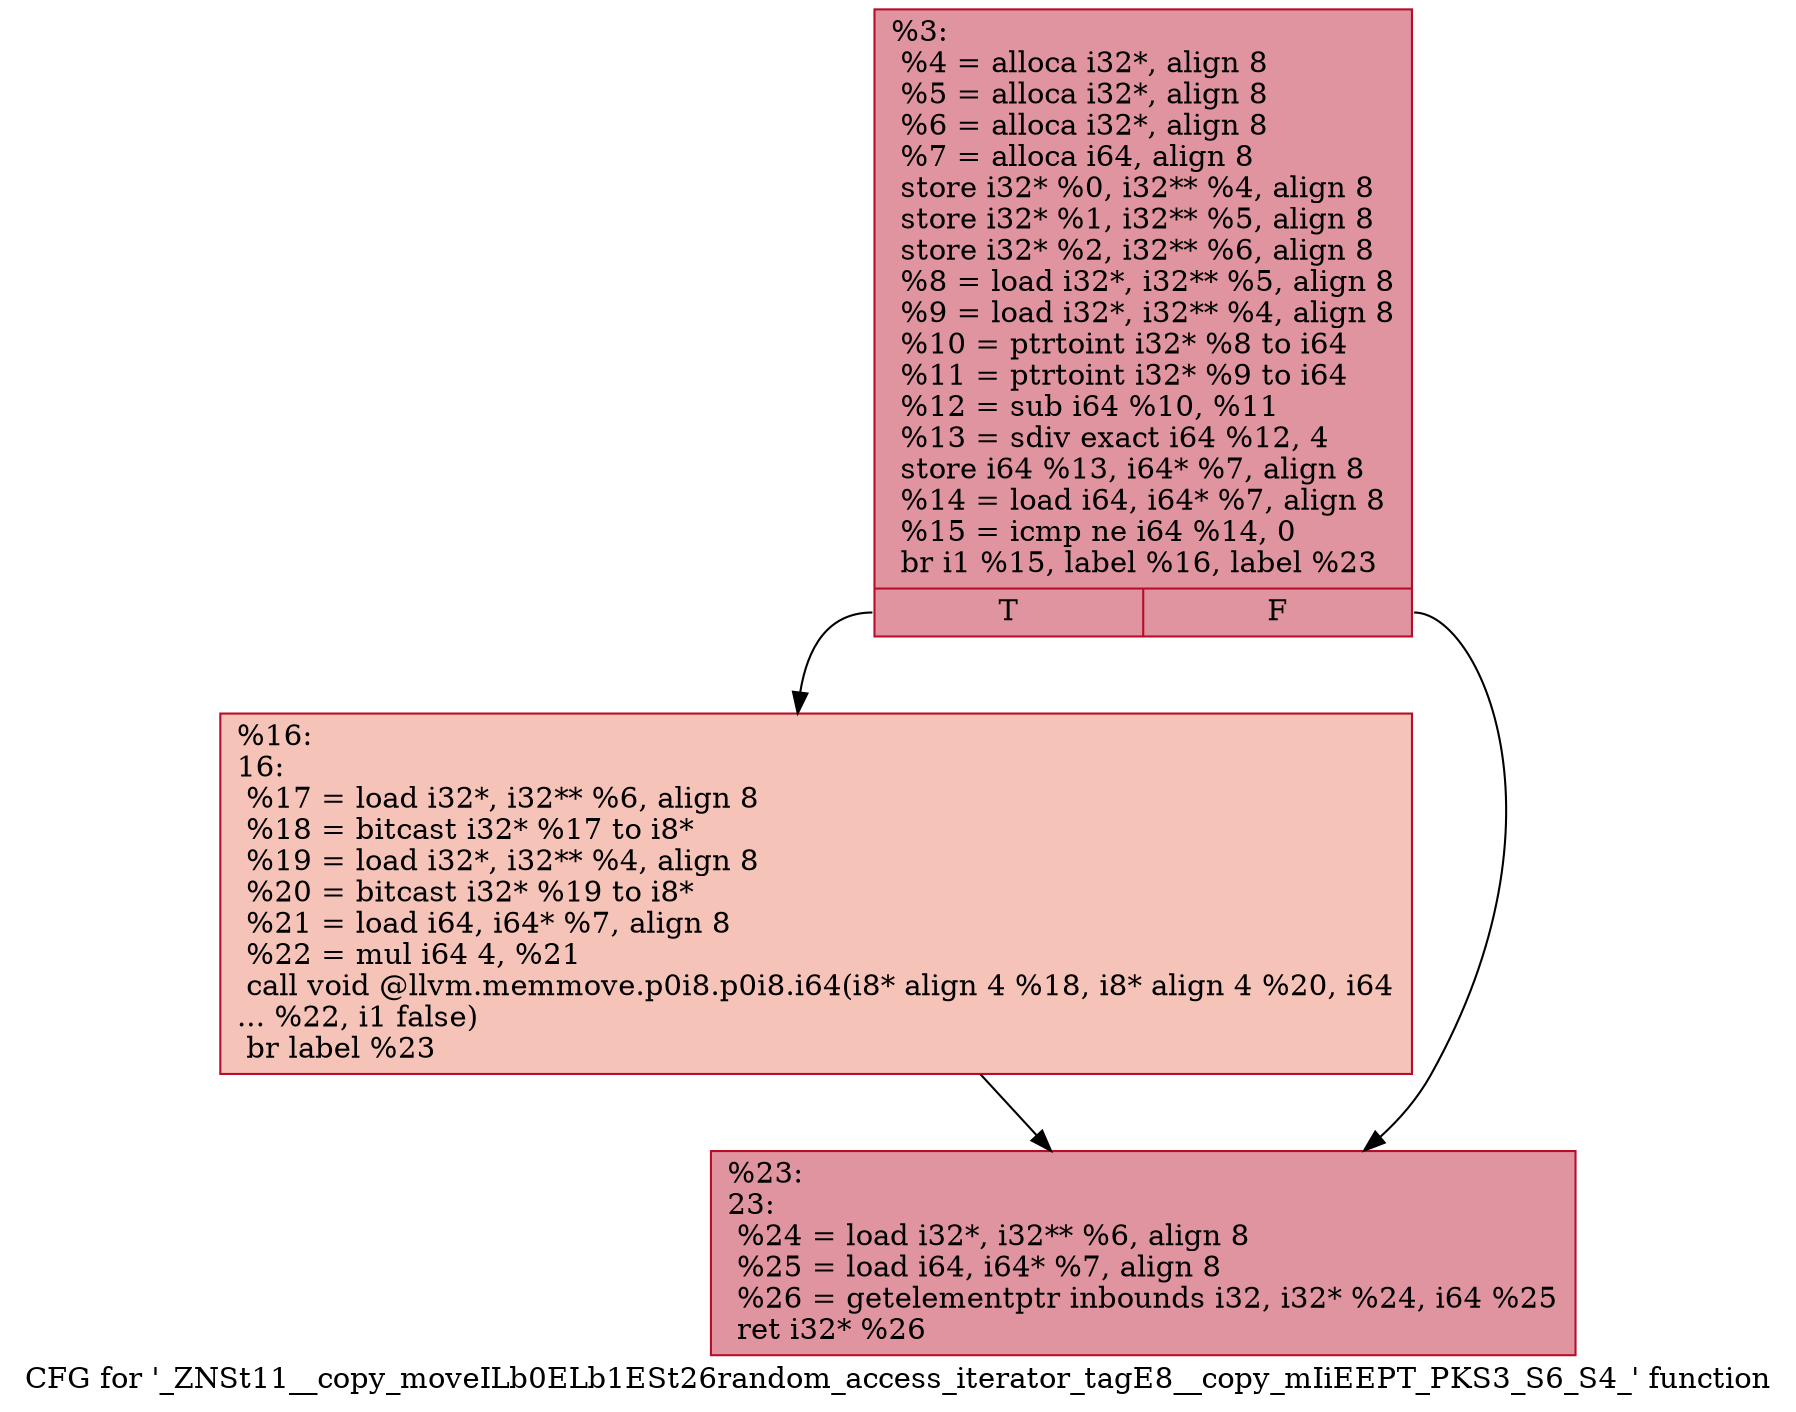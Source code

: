 digraph "CFG for '_ZNSt11__copy_moveILb0ELb1ESt26random_access_iterator_tagE8__copy_mIiEEPT_PKS3_S6_S4_' function" {
	label="CFG for '_ZNSt11__copy_moveILb0ELb1ESt26random_access_iterator_tagE8__copy_mIiEEPT_PKS3_S6_S4_' function";

	Node0x55841199a430 [shape=record,color="#b70d28ff", style=filled, fillcolor="#b70d2870",label="{%3:\l  %4 = alloca i32*, align 8\l  %5 = alloca i32*, align 8\l  %6 = alloca i32*, align 8\l  %7 = alloca i64, align 8\l  store i32* %0, i32** %4, align 8\l  store i32* %1, i32** %5, align 8\l  store i32* %2, i32** %6, align 8\l  %8 = load i32*, i32** %5, align 8\l  %9 = load i32*, i32** %4, align 8\l  %10 = ptrtoint i32* %8 to i64\l  %11 = ptrtoint i32* %9 to i64\l  %12 = sub i64 %10, %11\l  %13 = sdiv exact i64 %12, 4\l  store i64 %13, i64* %7, align 8\l  %14 = load i64, i64* %7, align 8\l  %15 = icmp ne i64 %14, 0\l  br i1 %15, label %16, label %23\l|{<s0>T|<s1>F}}"];
	Node0x55841199a430:s0 -> Node0x55841199a4f0;
	Node0x55841199a430:s1 -> Node0x55841199acb0;
	Node0x55841199a4f0 [shape=record,color="#b70d28ff", style=filled, fillcolor="#e8765c70",label="{%16:\l16:                                               \l  %17 = load i32*, i32** %6, align 8\l  %18 = bitcast i32* %17 to i8*\l  %19 = load i32*, i32** %4, align 8\l  %20 = bitcast i32* %19 to i8*\l  %21 = load i64, i64* %7, align 8\l  %22 = mul i64 4, %21\l  call void @llvm.memmove.p0i8.p0i8.i64(i8* align 4 %18, i8* align 4 %20, i64\l... %22, i1 false)\l  br label %23\l}"];
	Node0x55841199a4f0 -> Node0x55841199acb0;
	Node0x55841199acb0 [shape=record,color="#b70d28ff", style=filled, fillcolor="#b70d2870",label="{%23:\l23:                                               \l  %24 = load i32*, i32** %6, align 8\l  %25 = load i64, i64* %7, align 8\l  %26 = getelementptr inbounds i32, i32* %24, i64 %25\l  ret i32* %26\l}"];
}
